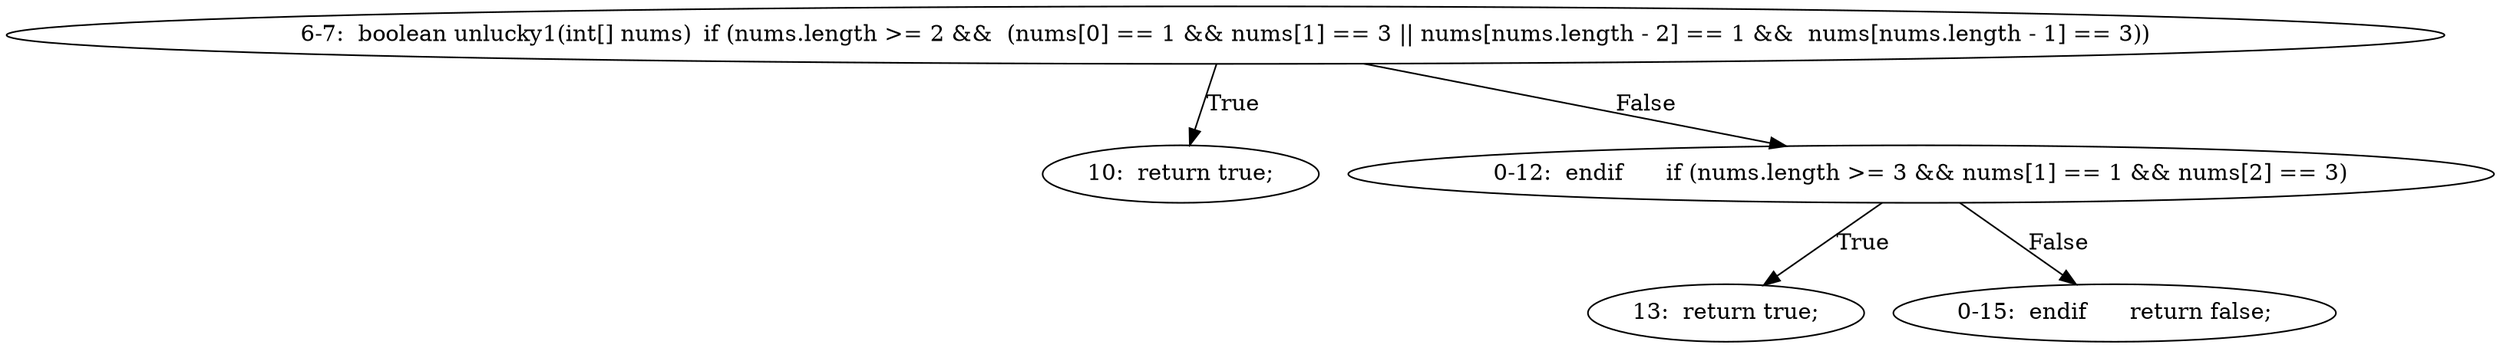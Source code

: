 digraph result_test { 
// graph-vertices
  a1  [label="6-7:  boolean unlucky1(int[] nums)	if (nums.length >= 2 &&  (nums[0] == 1 && nums[1] == 3 || nums[nums.length - 2] == 1 &&  nums[nums.length - 1] == 3))"]; 
  2  [label="10:  return true;"]; 
  a2  [label="0-12:  endif	if (nums.length >= 3 && nums[1] == 1 && nums[2] == 3)"]; 
  5  [label="13:  return true;"]; 
  a3  [label="0-15:  endif	return false;"]; 
// graph-edges
  a1 -> 2  [label="True"]; 
  a1 -> a2  [label="False"]; 
  a2 -> 5  [label="True"]; 
  a2 -> a3  [label="False"]; 
}
